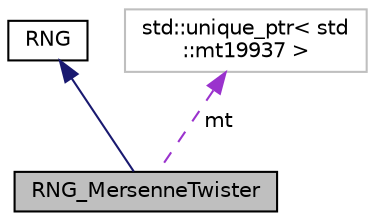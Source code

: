 digraph "RNG_MersenneTwister"
{
  edge [fontname="Helvetica",fontsize="10",labelfontname="Helvetica",labelfontsize="10"];
  node [fontname="Helvetica",fontsize="10",shape=record];
  Node1 [label="RNG_MersenneTwister",height=0.2,width=0.4,color="black", fillcolor="grey75", style="filled" fontcolor="black"];
  Node2 -> Node1 [dir="back",color="midnightblue",fontsize="10",style="solid",fontname="Helvetica"];
  Node2 [label="RNG",height=0.2,width=0.4,color="black", fillcolor="white", style="filled",URL="$classRNG.html"];
  Node3 -> Node1 [dir="back",color="darkorchid3",fontsize="10",style="dashed",label=" mt" ,fontname="Helvetica"];
  Node3 [label="std::unique_ptr\< std\l::mt19937 \>",height=0.2,width=0.4,color="grey75", fillcolor="white", style="filled"];
}
